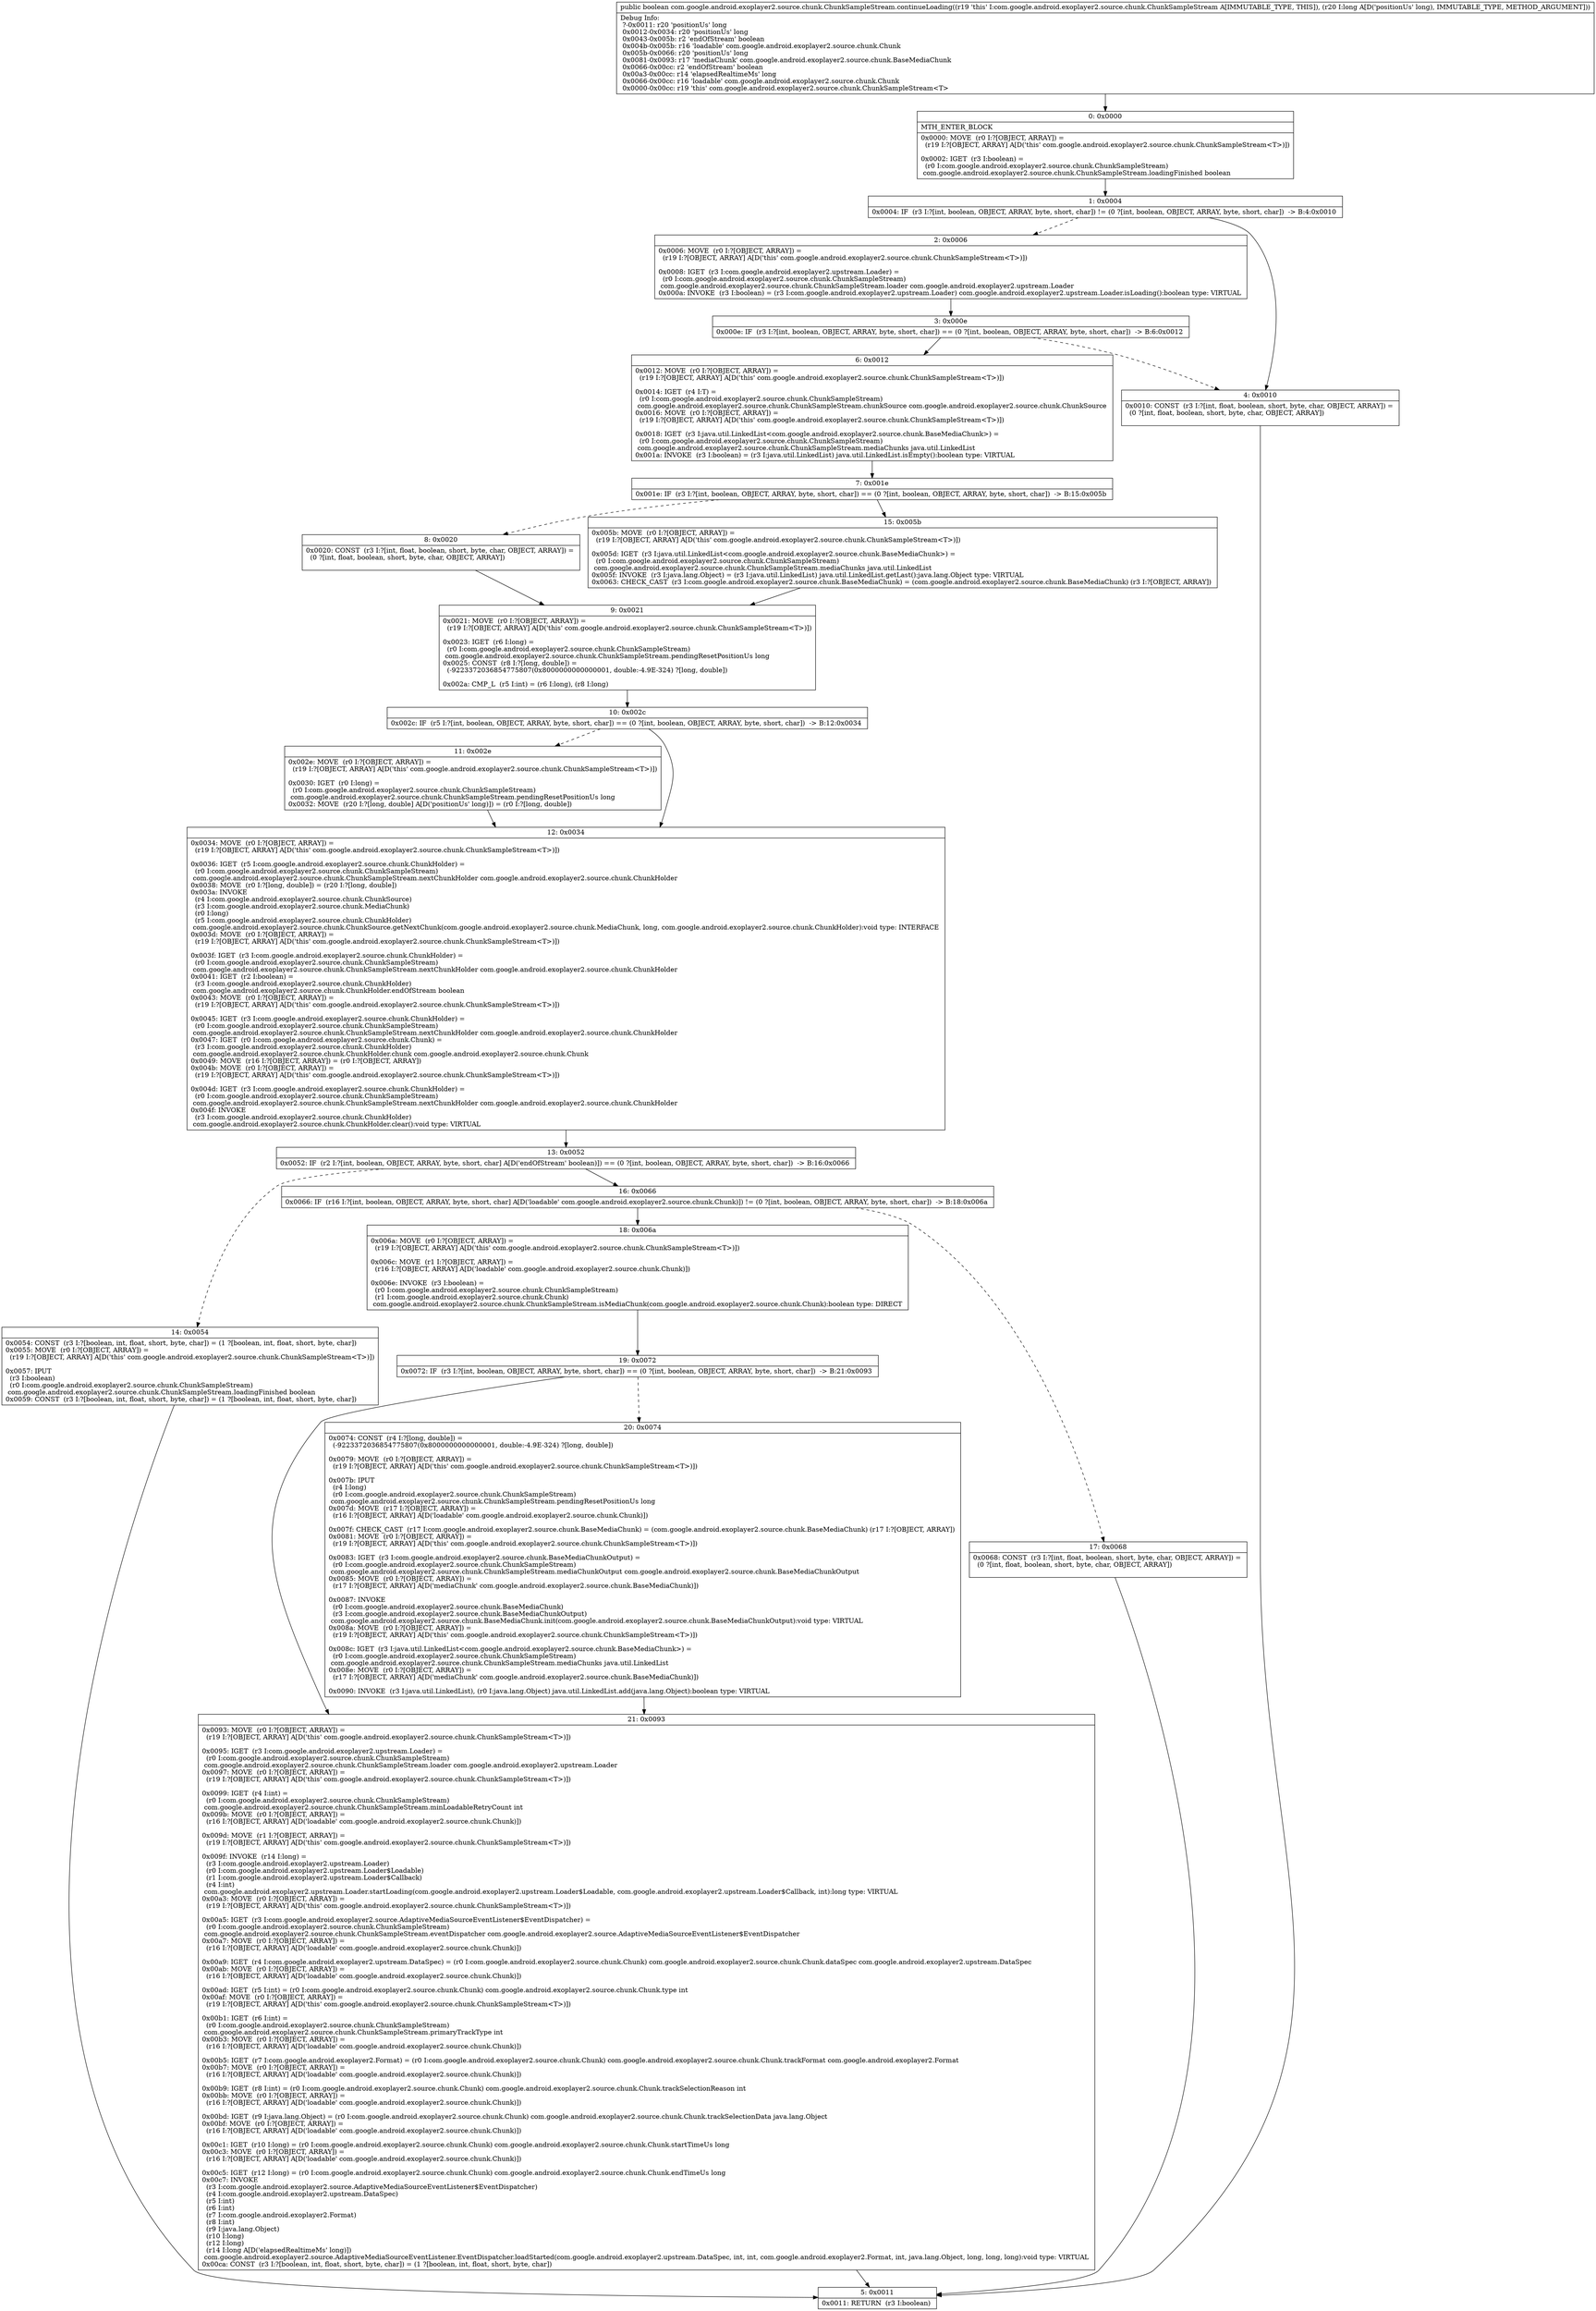 digraph "CFG forcom.google.android.exoplayer2.source.chunk.ChunkSampleStream.continueLoading(J)Z" {
Node_0 [shape=record,label="{0\:\ 0x0000|MTH_ENTER_BLOCK\l|0x0000: MOVE  (r0 I:?[OBJECT, ARRAY]) = \l  (r19 I:?[OBJECT, ARRAY] A[D('this' com.google.android.exoplayer2.source.chunk.ChunkSampleStream\<T\>)])\l \l0x0002: IGET  (r3 I:boolean) = \l  (r0 I:com.google.android.exoplayer2.source.chunk.ChunkSampleStream)\l com.google.android.exoplayer2.source.chunk.ChunkSampleStream.loadingFinished boolean \l}"];
Node_1 [shape=record,label="{1\:\ 0x0004|0x0004: IF  (r3 I:?[int, boolean, OBJECT, ARRAY, byte, short, char]) != (0 ?[int, boolean, OBJECT, ARRAY, byte, short, char])  \-\> B:4:0x0010 \l}"];
Node_2 [shape=record,label="{2\:\ 0x0006|0x0006: MOVE  (r0 I:?[OBJECT, ARRAY]) = \l  (r19 I:?[OBJECT, ARRAY] A[D('this' com.google.android.exoplayer2.source.chunk.ChunkSampleStream\<T\>)])\l \l0x0008: IGET  (r3 I:com.google.android.exoplayer2.upstream.Loader) = \l  (r0 I:com.google.android.exoplayer2.source.chunk.ChunkSampleStream)\l com.google.android.exoplayer2.source.chunk.ChunkSampleStream.loader com.google.android.exoplayer2.upstream.Loader \l0x000a: INVOKE  (r3 I:boolean) = (r3 I:com.google.android.exoplayer2.upstream.Loader) com.google.android.exoplayer2.upstream.Loader.isLoading():boolean type: VIRTUAL \l}"];
Node_3 [shape=record,label="{3\:\ 0x000e|0x000e: IF  (r3 I:?[int, boolean, OBJECT, ARRAY, byte, short, char]) == (0 ?[int, boolean, OBJECT, ARRAY, byte, short, char])  \-\> B:6:0x0012 \l}"];
Node_4 [shape=record,label="{4\:\ 0x0010|0x0010: CONST  (r3 I:?[int, float, boolean, short, byte, char, OBJECT, ARRAY]) = \l  (0 ?[int, float, boolean, short, byte, char, OBJECT, ARRAY])\l \l}"];
Node_5 [shape=record,label="{5\:\ 0x0011|0x0011: RETURN  (r3 I:boolean) \l}"];
Node_6 [shape=record,label="{6\:\ 0x0012|0x0012: MOVE  (r0 I:?[OBJECT, ARRAY]) = \l  (r19 I:?[OBJECT, ARRAY] A[D('this' com.google.android.exoplayer2.source.chunk.ChunkSampleStream\<T\>)])\l \l0x0014: IGET  (r4 I:T) = \l  (r0 I:com.google.android.exoplayer2.source.chunk.ChunkSampleStream)\l com.google.android.exoplayer2.source.chunk.ChunkSampleStream.chunkSource com.google.android.exoplayer2.source.chunk.ChunkSource \l0x0016: MOVE  (r0 I:?[OBJECT, ARRAY]) = \l  (r19 I:?[OBJECT, ARRAY] A[D('this' com.google.android.exoplayer2.source.chunk.ChunkSampleStream\<T\>)])\l \l0x0018: IGET  (r3 I:java.util.LinkedList\<com.google.android.exoplayer2.source.chunk.BaseMediaChunk\>) = \l  (r0 I:com.google.android.exoplayer2.source.chunk.ChunkSampleStream)\l com.google.android.exoplayer2.source.chunk.ChunkSampleStream.mediaChunks java.util.LinkedList \l0x001a: INVOKE  (r3 I:boolean) = (r3 I:java.util.LinkedList) java.util.LinkedList.isEmpty():boolean type: VIRTUAL \l}"];
Node_7 [shape=record,label="{7\:\ 0x001e|0x001e: IF  (r3 I:?[int, boolean, OBJECT, ARRAY, byte, short, char]) == (0 ?[int, boolean, OBJECT, ARRAY, byte, short, char])  \-\> B:15:0x005b \l}"];
Node_8 [shape=record,label="{8\:\ 0x0020|0x0020: CONST  (r3 I:?[int, float, boolean, short, byte, char, OBJECT, ARRAY]) = \l  (0 ?[int, float, boolean, short, byte, char, OBJECT, ARRAY])\l \l}"];
Node_9 [shape=record,label="{9\:\ 0x0021|0x0021: MOVE  (r0 I:?[OBJECT, ARRAY]) = \l  (r19 I:?[OBJECT, ARRAY] A[D('this' com.google.android.exoplayer2.source.chunk.ChunkSampleStream\<T\>)])\l \l0x0023: IGET  (r6 I:long) = \l  (r0 I:com.google.android.exoplayer2.source.chunk.ChunkSampleStream)\l com.google.android.exoplayer2.source.chunk.ChunkSampleStream.pendingResetPositionUs long \l0x0025: CONST  (r8 I:?[long, double]) = \l  (\-9223372036854775807(0x8000000000000001, double:\-4.9E\-324) ?[long, double])\l \l0x002a: CMP_L  (r5 I:int) = (r6 I:long), (r8 I:long) \l}"];
Node_10 [shape=record,label="{10\:\ 0x002c|0x002c: IF  (r5 I:?[int, boolean, OBJECT, ARRAY, byte, short, char]) == (0 ?[int, boolean, OBJECT, ARRAY, byte, short, char])  \-\> B:12:0x0034 \l}"];
Node_11 [shape=record,label="{11\:\ 0x002e|0x002e: MOVE  (r0 I:?[OBJECT, ARRAY]) = \l  (r19 I:?[OBJECT, ARRAY] A[D('this' com.google.android.exoplayer2.source.chunk.ChunkSampleStream\<T\>)])\l \l0x0030: IGET  (r0 I:long) = \l  (r0 I:com.google.android.exoplayer2.source.chunk.ChunkSampleStream)\l com.google.android.exoplayer2.source.chunk.ChunkSampleStream.pendingResetPositionUs long \l0x0032: MOVE  (r20 I:?[long, double] A[D('positionUs' long)]) = (r0 I:?[long, double]) \l}"];
Node_12 [shape=record,label="{12\:\ 0x0034|0x0034: MOVE  (r0 I:?[OBJECT, ARRAY]) = \l  (r19 I:?[OBJECT, ARRAY] A[D('this' com.google.android.exoplayer2.source.chunk.ChunkSampleStream\<T\>)])\l \l0x0036: IGET  (r5 I:com.google.android.exoplayer2.source.chunk.ChunkHolder) = \l  (r0 I:com.google.android.exoplayer2.source.chunk.ChunkSampleStream)\l com.google.android.exoplayer2.source.chunk.ChunkSampleStream.nextChunkHolder com.google.android.exoplayer2.source.chunk.ChunkHolder \l0x0038: MOVE  (r0 I:?[long, double]) = (r20 I:?[long, double]) \l0x003a: INVOKE  \l  (r4 I:com.google.android.exoplayer2.source.chunk.ChunkSource)\l  (r3 I:com.google.android.exoplayer2.source.chunk.MediaChunk)\l  (r0 I:long)\l  (r5 I:com.google.android.exoplayer2.source.chunk.ChunkHolder)\l com.google.android.exoplayer2.source.chunk.ChunkSource.getNextChunk(com.google.android.exoplayer2.source.chunk.MediaChunk, long, com.google.android.exoplayer2.source.chunk.ChunkHolder):void type: INTERFACE \l0x003d: MOVE  (r0 I:?[OBJECT, ARRAY]) = \l  (r19 I:?[OBJECT, ARRAY] A[D('this' com.google.android.exoplayer2.source.chunk.ChunkSampleStream\<T\>)])\l \l0x003f: IGET  (r3 I:com.google.android.exoplayer2.source.chunk.ChunkHolder) = \l  (r0 I:com.google.android.exoplayer2.source.chunk.ChunkSampleStream)\l com.google.android.exoplayer2.source.chunk.ChunkSampleStream.nextChunkHolder com.google.android.exoplayer2.source.chunk.ChunkHolder \l0x0041: IGET  (r2 I:boolean) = \l  (r3 I:com.google.android.exoplayer2.source.chunk.ChunkHolder)\l com.google.android.exoplayer2.source.chunk.ChunkHolder.endOfStream boolean \l0x0043: MOVE  (r0 I:?[OBJECT, ARRAY]) = \l  (r19 I:?[OBJECT, ARRAY] A[D('this' com.google.android.exoplayer2.source.chunk.ChunkSampleStream\<T\>)])\l \l0x0045: IGET  (r3 I:com.google.android.exoplayer2.source.chunk.ChunkHolder) = \l  (r0 I:com.google.android.exoplayer2.source.chunk.ChunkSampleStream)\l com.google.android.exoplayer2.source.chunk.ChunkSampleStream.nextChunkHolder com.google.android.exoplayer2.source.chunk.ChunkHolder \l0x0047: IGET  (r0 I:com.google.android.exoplayer2.source.chunk.Chunk) = \l  (r3 I:com.google.android.exoplayer2.source.chunk.ChunkHolder)\l com.google.android.exoplayer2.source.chunk.ChunkHolder.chunk com.google.android.exoplayer2.source.chunk.Chunk \l0x0049: MOVE  (r16 I:?[OBJECT, ARRAY]) = (r0 I:?[OBJECT, ARRAY]) \l0x004b: MOVE  (r0 I:?[OBJECT, ARRAY]) = \l  (r19 I:?[OBJECT, ARRAY] A[D('this' com.google.android.exoplayer2.source.chunk.ChunkSampleStream\<T\>)])\l \l0x004d: IGET  (r3 I:com.google.android.exoplayer2.source.chunk.ChunkHolder) = \l  (r0 I:com.google.android.exoplayer2.source.chunk.ChunkSampleStream)\l com.google.android.exoplayer2.source.chunk.ChunkSampleStream.nextChunkHolder com.google.android.exoplayer2.source.chunk.ChunkHolder \l0x004f: INVOKE  \l  (r3 I:com.google.android.exoplayer2.source.chunk.ChunkHolder)\l com.google.android.exoplayer2.source.chunk.ChunkHolder.clear():void type: VIRTUAL \l}"];
Node_13 [shape=record,label="{13\:\ 0x0052|0x0052: IF  (r2 I:?[int, boolean, OBJECT, ARRAY, byte, short, char] A[D('endOfStream' boolean)]) == (0 ?[int, boolean, OBJECT, ARRAY, byte, short, char])  \-\> B:16:0x0066 \l}"];
Node_14 [shape=record,label="{14\:\ 0x0054|0x0054: CONST  (r3 I:?[boolean, int, float, short, byte, char]) = (1 ?[boolean, int, float, short, byte, char]) \l0x0055: MOVE  (r0 I:?[OBJECT, ARRAY]) = \l  (r19 I:?[OBJECT, ARRAY] A[D('this' com.google.android.exoplayer2.source.chunk.ChunkSampleStream\<T\>)])\l \l0x0057: IPUT  \l  (r3 I:boolean)\l  (r0 I:com.google.android.exoplayer2.source.chunk.ChunkSampleStream)\l com.google.android.exoplayer2.source.chunk.ChunkSampleStream.loadingFinished boolean \l0x0059: CONST  (r3 I:?[boolean, int, float, short, byte, char]) = (1 ?[boolean, int, float, short, byte, char]) \l}"];
Node_15 [shape=record,label="{15\:\ 0x005b|0x005b: MOVE  (r0 I:?[OBJECT, ARRAY]) = \l  (r19 I:?[OBJECT, ARRAY] A[D('this' com.google.android.exoplayer2.source.chunk.ChunkSampleStream\<T\>)])\l \l0x005d: IGET  (r3 I:java.util.LinkedList\<com.google.android.exoplayer2.source.chunk.BaseMediaChunk\>) = \l  (r0 I:com.google.android.exoplayer2.source.chunk.ChunkSampleStream)\l com.google.android.exoplayer2.source.chunk.ChunkSampleStream.mediaChunks java.util.LinkedList \l0x005f: INVOKE  (r3 I:java.lang.Object) = (r3 I:java.util.LinkedList) java.util.LinkedList.getLast():java.lang.Object type: VIRTUAL \l0x0063: CHECK_CAST  (r3 I:com.google.android.exoplayer2.source.chunk.BaseMediaChunk) = (com.google.android.exoplayer2.source.chunk.BaseMediaChunk) (r3 I:?[OBJECT, ARRAY]) \l}"];
Node_16 [shape=record,label="{16\:\ 0x0066|0x0066: IF  (r16 I:?[int, boolean, OBJECT, ARRAY, byte, short, char] A[D('loadable' com.google.android.exoplayer2.source.chunk.Chunk)]) != (0 ?[int, boolean, OBJECT, ARRAY, byte, short, char])  \-\> B:18:0x006a \l}"];
Node_17 [shape=record,label="{17\:\ 0x0068|0x0068: CONST  (r3 I:?[int, float, boolean, short, byte, char, OBJECT, ARRAY]) = \l  (0 ?[int, float, boolean, short, byte, char, OBJECT, ARRAY])\l \l}"];
Node_18 [shape=record,label="{18\:\ 0x006a|0x006a: MOVE  (r0 I:?[OBJECT, ARRAY]) = \l  (r19 I:?[OBJECT, ARRAY] A[D('this' com.google.android.exoplayer2.source.chunk.ChunkSampleStream\<T\>)])\l \l0x006c: MOVE  (r1 I:?[OBJECT, ARRAY]) = \l  (r16 I:?[OBJECT, ARRAY] A[D('loadable' com.google.android.exoplayer2.source.chunk.Chunk)])\l \l0x006e: INVOKE  (r3 I:boolean) = \l  (r0 I:com.google.android.exoplayer2.source.chunk.ChunkSampleStream)\l  (r1 I:com.google.android.exoplayer2.source.chunk.Chunk)\l com.google.android.exoplayer2.source.chunk.ChunkSampleStream.isMediaChunk(com.google.android.exoplayer2.source.chunk.Chunk):boolean type: DIRECT \l}"];
Node_19 [shape=record,label="{19\:\ 0x0072|0x0072: IF  (r3 I:?[int, boolean, OBJECT, ARRAY, byte, short, char]) == (0 ?[int, boolean, OBJECT, ARRAY, byte, short, char])  \-\> B:21:0x0093 \l}"];
Node_20 [shape=record,label="{20\:\ 0x0074|0x0074: CONST  (r4 I:?[long, double]) = \l  (\-9223372036854775807(0x8000000000000001, double:\-4.9E\-324) ?[long, double])\l \l0x0079: MOVE  (r0 I:?[OBJECT, ARRAY]) = \l  (r19 I:?[OBJECT, ARRAY] A[D('this' com.google.android.exoplayer2.source.chunk.ChunkSampleStream\<T\>)])\l \l0x007b: IPUT  \l  (r4 I:long)\l  (r0 I:com.google.android.exoplayer2.source.chunk.ChunkSampleStream)\l com.google.android.exoplayer2.source.chunk.ChunkSampleStream.pendingResetPositionUs long \l0x007d: MOVE  (r17 I:?[OBJECT, ARRAY]) = \l  (r16 I:?[OBJECT, ARRAY] A[D('loadable' com.google.android.exoplayer2.source.chunk.Chunk)])\l \l0x007f: CHECK_CAST  (r17 I:com.google.android.exoplayer2.source.chunk.BaseMediaChunk) = (com.google.android.exoplayer2.source.chunk.BaseMediaChunk) (r17 I:?[OBJECT, ARRAY]) \l0x0081: MOVE  (r0 I:?[OBJECT, ARRAY]) = \l  (r19 I:?[OBJECT, ARRAY] A[D('this' com.google.android.exoplayer2.source.chunk.ChunkSampleStream\<T\>)])\l \l0x0083: IGET  (r3 I:com.google.android.exoplayer2.source.chunk.BaseMediaChunkOutput) = \l  (r0 I:com.google.android.exoplayer2.source.chunk.ChunkSampleStream)\l com.google.android.exoplayer2.source.chunk.ChunkSampleStream.mediaChunkOutput com.google.android.exoplayer2.source.chunk.BaseMediaChunkOutput \l0x0085: MOVE  (r0 I:?[OBJECT, ARRAY]) = \l  (r17 I:?[OBJECT, ARRAY] A[D('mediaChunk' com.google.android.exoplayer2.source.chunk.BaseMediaChunk)])\l \l0x0087: INVOKE  \l  (r0 I:com.google.android.exoplayer2.source.chunk.BaseMediaChunk)\l  (r3 I:com.google.android.exoplayer2.source.chunk.BaseMediaChunkOutput)\l com.google.android.exoplayer2.source.chunk.BaseMediaChunk.init(com.google.android.exoplayer2.source.chunk.BaseMediaChunkOutput):void type: VIRTUAL \l0x008a: MOVE  (r0 I:?[OBJECT, ARRAY]) = \l  (r19 I:?[OBJECT, ARRAY] A[D('this' com.google.android.exoplayer2.source.chunk.ChunkSampleStream\<T\>)])\l \l0x008c: IGET  (r3 I:java.util.LinkedList\<com.google.android.exoplayer2.source.chunk.BaseMediaChunk\>) = \l  (r0 I:com.google.android.exoplayer2.source.chunk.ChunkSampleStream)\l com.google.android.exoplayer2.source.chunk.ChunkSampleStream.mediaChunks java.util.LinkedList \l0x008e: MOVE  (r0 I:?[OBJECT, ARRAY]) = \l  (r17 I:?[OBJECT, ARRAY] A[D('mediaChunk' com.google.android.exoplayer2.source.chunk.BaseMediaChunk)])\l \l0x0090: INVOKE  (r3 I:java.util.LinkedList), (r0 I:java.lang.Object) java.util.LinkedList.add(java.lang.Object):boolean type: VIRTUAL \l}"];
Node_21 [shape=record,label="{21\:\ 0x0093|0x0093: MOVE  (r0 I:?[OBJECT, ARRAY]) = \l  (r19 I:?[OBJECT, ARRAY] A[D('this' com.google.android.exoplayer2.source.chunk.ChunkSampleStream\<T\>)])\l \l0x0095: IGET  (r3 I:com.google.android.exoplayer2.upstream.Loader) = \l  (r0 I:com.google.android.exoplayer2.source.chunk.ChunkSampleStream)\l com.google.android.exoplayer2.source.chunk.ChunkSampleStream.loader com.google.android.exoplayer2.upstream.Loader \l0x0097: MOVE  (r0 I:?[OBJECT, ARRAY]) = \l  (r19 I:?[OBJECT, ARRAY] A[D('this' com.google.android.exoplayer2.source.chunk.ChunkSampleStream\<T\>)])\l \l0x0099: IGET  (r4 I:int) = \l  (r0 I:com.google.android.exoplayer2.source.chunk.ChunkSampleStream)\l com.google.android.exoplayer2.source.chunk.ChunkSampleStream.minLoadableRetryCount int \l0x009b: MOVE  (r0 I:?[OBJECT, ARRAY]) = \l  (r16 I:?[OBJECT, ARRAY] A[D('loadable' com.google.android.exoplayer2.source.chunk.Chunk)])\l \l0x009d: MOVE  (r1 I:?[OBJECT, ARRAY]) = \l  (r19 I:?[OBJECT, ARRAY] A[D('this' com.google.android.exoplayer2.source.chunk.ChunkSampleStream\<T\>)])\l \l0x009f: INVOKE  (r14 I:long) = \l  (r3 I:com.google.android.exoplayer2.upstream.Loader)\l  (r0 I:com.google.android.exoplayer2.upstream.Loader$Loadable)\l  (r1 I:com.google.android.exoplayer2.upstream.Loader$Callback)\l  (r4 I:int)\l com.google.android.exoplayer2.upstream.Loader.startLoading(com.google.android.exoplayer2.upstream.Loader$Loadable, com.google.android.exoplayer2.upstream.Loader$Callback, int):long type: VIRTUAL \l0x00a3: MOVE  (r0 I:?[OBJECT, ARRAY]) = \l  (r19 I:?[OBJECT, ARRAY] A[D('this' com.google.android.exoplayer2.source.chunk.ChunkSampleStream\<T\>)])\l \l0x00a5: IGET  (r3 I:com.google.android.exoplayer2.source.AdaptiveMediaSourceEventListener$EventDispatcher) = \l  (r0 I:com.google.android.exoplayer2.source.chunk.ChunkSampleStream)\l com.google.android.exoplayer2.source.chunk.ChunkSampleStream.eventDispatcher com.google.android.exoplayer2.source.AdaptiveMediaSourceEventListener$EventDispatcher \l0x00a7: MOVE  (r0 I:?[OBJECT, ARRAY]) = \l  (r16 I:?[OBJECT, ARRAY] A[D('loadable' com.google.android.exoplayer2.source.chunk.Chunk)])\l \l0x00a9: IGET  (r4 I:com.google.android.exoplayer2.upstream.DataSpec) = (r0 I:com.google.android.exoplayer2.source.chunk.Chunk) com.google.android.exoplayer2.source.chunk.Chunk.dataSpec com.google.android.exoplayer2.upstream.DataSpec \l0x00ab: MOVE  (r0 I:?[OBJECT, ARRAY]) = \l  (r16 I:?[OBJECT, ARRAY] A[D('loadable' com.google.android.exoplayer2.source.chunk.Chunk)])\l \l0x00ad: IGET  (r5 I:int) = (r0 I:com.google.android.exoplayer2.source.chunk.Chunk) com.google.android.exoplayer2.source.chunk.Chunk.type int \l0x00af: MOVE  (r0 I:?[OBJECT, ARRAY]) = \l  (r19 I:?[OBJECT, ARRAY] A[D('this' com.google.android.exoplayer2.source.chunk.ChunkSampleStream\<T\>)])\l \l0x00b1: IGET  (r6 I:int) = \l  (r0 I:com.google.android.exoplayer2.source.chunk.ChunkSampleStream)\l com.google.android.exoplayer2.source.chunk.ChunkSampleStream.primaryTrackType int \l0x00b3: MOVE  (r0 I:?[OBJECT, ARRAY]) = \l  (r16 I:?[OBJECT, ARRAY] A[D('loadable' com.google.android.exoplayer2.source.chunk.Chunk)])\l \l0x00b5: IGET  (r7 I:com.google.android.exoplayer2.Format) = (r0 I:com.google.android.exoplayer2.source.chunk.Chunk) com.google.android.exoplayer2.source.chunk.Chunk.trackFormat com.google.android.exoplayer2.Format \l0x00b7: MOVE  (r0 I:?[OBJECT, ARRAY]) = \l  (r16 I:?[OBJECT, ARRAY] A[D('loadable' com.google.android.exoplayer2.source.chunk.Chunk)])\l \l0x00b9: IGET  (r8 I:int) = (r0 I:com.google.android.exoplayer2.source.chunk.Chunk) com.google.android.exoplayer2.source.chunk.Chunk.trackSelectionReason int \l0x00bb: MOVE  (r0 I:?[OBJECT, ARRAY]) = \l  (r16 I:?[OBJECT, ARRAY] A[D('loadable' com.google.android.exoplayer2.source.chunk.Chunk)])\l \l0x00bd: IGET  (r9 I:java.lang.Object) = (r0 I:com.google.android.exoplayer2.source.chunk.Chunk) com.google.android.exoplayer2.source.chunk.Chunk.trackSelectionData java.lang.Object \l0x00bf: MOVE  (r0 I:?[OBJECT, ARRAY]) = \l  (r16 I:?[OBJECT, ARRAY] A[D('loadable' com.google.android.exoplayer2.source.chunk.Chunk)])\l \l0x00c1: IGET  (r10 I:long) = (r0 I:com.google.android.exoplayer2.source.chunk.Chunk) com.google.android.exoplayer2.source.chunk.Chunk.startTimeUs long \l0x00c3: MOVE  (r0 I:?[OBJECT, ARRAY]) = \l  (r16 I:?[OBJECT, ARRAY] A[D('loadable' com.google.android.exoplayer2.source.chunk.Chunk)])\l \l0x00c5: IGET  (r12 I:long) = (r0 I:com.google.android.exoplayer2.source.chunk.Chunk) com.google.android.exoplayer2.source.chunk.Chunk.endTimeUs long \l0x00c7: INVOKE  \l  (r3 I:com.google.android.exoplayer2.source.AdaptiveMediaSourceEventListener$EventDispatcher)\l  (r4 I:com.google.android.exoplayer2.upstream.DataSpec)\l  (r5 I:int)\l  (r6 I:int)\l  (r7 I:com.google.android.exoplayer2.Format)\l  (r8 I:int)\l  (r9 I:java.lang.Object)\l  (r10 I:long)\l  (r12 I:long)\l  (r14 I:long A[D('elapsedRealtimeMs' long)])\l com.google.android.exoplayer2.source.AdaptiveMediaSourceEventListener.EventDispatcher.loadStarted(com.google.android.exoplayer2.upstream.DataSpec, int, int, com.google.android.exoplayer2.Format, int, java.lang.Object, long, long, long):void type: VIRTUAL \l0x00ca: CONST  (r3 I:?[boolean, int, float, short, byte, char]) = (1 ?[boolean, int, float, short, byte, char]) \l}"];
MethodNode[shape=record,label="{public boolean com.google.android.exoplayer2.source.chunk.ChunkSampleStream.continueLoading((r19 'this' I:com.google.android.exoplayer2.source.chunk.ChunkSampleStream A[IMMUTABLE_TYPE, THIS]), (r20 I:long A[D('positionUs' long), IMMUTABLE_TYPE, METHOD_ARGUMENT]))  | Debug Info:\l  ?\-0x0011: r20 'positionUs' long\l  0x0012\-0x0034: r20 'positionUs' long\l  0x0043\-0x005b: r2 'endOfStream' boolean\l  0x004b\-0x005b: r16 'loadable' com.google.android.exoplayer2.source.chunk.Chunk\l  0x005b\-0x0066: r20 'positionUs' long\l  0x0081\-0x0093: r17 'mediaChunk' com.google.android.exoplayer2.source.chunk.BaseMediaChunk\l  0x0066\-0x00cc: r2 'endOfStream' boolean\l  0x00a3\-0x00cc: r14 'elapsedRealtimeMs' long\l  0x0066\-0x00cc: r16 'loadable' com.google.android.exoplayer2.source.chunk.Chunk\l  0x0000\-0x00cc: r19 'this' com.google.android.exoplayer2.source.chunk.ChunkSampleStream\<T\>\l}"];
MethodNode -> Node_0;
Node_0 -> Node_1;
Node_1 -> Node_2[style=dashed];
Node_1 -> Node_4;
Node_2 -> Node_3;
Node_3 -> Node_4[style=dashed];
Node_3 -> Node_6;
Node_4 -> Node_5;
Node_6 -> Node_7;
Node_7 -> Node_8[style=dashed];
Node_7 -> Node_15;
Node_8 -> Node_9;
Node_9 -> Node_10;
Node_10 -> Node_11[style=dashed];
Node_10 -> Node_12;
Node_11 -> Node_12;
Node_12 -> Node_13;
Node_13 -> Node_14[style=dashed];
Node_13 -> Node_16;
Node_14 -> Node_5;
Node_15 -> Node_9;
Node_16 -> Node_17[style=dashed];
Node_16 -> Node_18;
Node_17 -> Node_5;
Node_18 -> Node_19;
Node_19 -> Node_20[style=dashed];
Node_19 -> Node_21;
Node_20 -> Node_21;
Node_21 -> Node_5;
}

